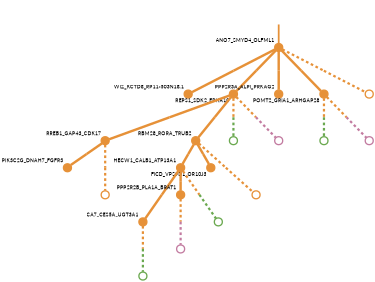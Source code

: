 strict digraph  {
graph[splines=false]; nodesep=0.7; rankdir=TB; ranksep=0.6; forcelabels=true; dpi=600; size=2.5;
0 [color="#e69138ff", fillcolor="#e69138ff", fixedsize=true, fontname=Lato, fontsize="12pt", height="0.25", label="", penwidth=3, shape=circle, style=filled, xlabel=ANO7_SMYD4_OLFML1];
2 [color="#e69138ff", fillcolor="#e69138ff", fixedsize=true, fontname=Lato, fontsize="12pt", height="0.25", label="", penwidth=3, shape=circle, style=filled, xlabel="WIZ_KCTD8_RP11-503N18.1"];
3 [color="#e69138ff", fillcolor="#e69138ff", fixedsize=true, fontname=Lato, fontsize="12pt", height="0.25", label="", penwidth=3, shape=circle, style=filled, xlabel=REPS1_SDK2_EPHA10];
5 [color="#e69138ff", fillcolor="#e69138ff", fixedsize=true, fontname=Lato, fontsize="12pt", height="0.25", label="", penwidth=3, shape=circle, style=filled, xlabel=PPP2R3A_ALPI_PRKAG2];
6 [color="#e69138ff", fillcolor="#e69138ff", fixedsize=true, fontname=Lato, fontsize="12pt", height="0.25", label="", penwidth=3, shape=circle, style=filled, xlabel=POMT2_GRIA1_ARHGAP28];
19 [color="#e69138ff", fillcolor="#e69138ff", fixedsize=true, fontname=Lato, fontsize="12pt", height="0.25", label="", penwidth=3, shape=circle, style=solid, xlabel=""];
1 [color="#e69138ff", fillcolor="#e69138ff", fixedsize=true, fontname=Lato, fontsize="12pt", height="0.25", label="", penwidth=3, shape=circle, style=filled, xlabel=RREB1_GAP43_CDK17];
9 [color="#e69138ff", fillcolor="#e69138ff", fixedsize=true, fontname=Lato, fontsize="12pt", height="0.25", label="", penwidth=3, shape=circle, style=filled, xlabel=PIK3C2G_DNAH7_FGFR3];
20 [color="#e69138ff", fillcolor="#e69138ff", fixedsize=true, fontname=Lato, fontsize="12pt", height="0.25", label="", penwidth=3, shape=circle, style=solid, xlabel=""];
4 [color="#e69138ff", fillcolor="#e69138ff", fixedsize=true, fontname=Lato, fontsize="12pt", height="0.25", label="", penwidth=3, shape=circle, style=filled, xlabel=RBM28_RORA_TRUB2];
12 [color="#6aa84fff", fillcolor="#6aa84fff", fixedsize=true, fontname=Lato, fontsize="12pt", height="0.25", label="", penwidth=3, shape=circle, style=solid, xlabel=""];
16 [color="#c27ba0ff", fillcolor="#c27ba0ff", fixedsize=true, fontname=Lato, fontsize="12pt", height="0.25", label="", penwidth=3, shape=circle, style=solid, xlabel=""];
8 [color="#e69138ff", fillcolor="#e69138ff", fixedsize=true, fontname=Lato, fontsize="12pt", height="0.25", label="", penwidth=3, shape=circle, style=filled, xlabel=HECW1_CALB1_ATP13A1];
10 [color="#e69138ff", fillcolor="#e69138ff", fixedsize=true, fontname=Lato, fontsize="12pt", height="0.25", label="", penwidth=3, shape=circle, style=filled, xlabel=FICD_VPS9D1_OR10J3];
21 [color="#e69138ff", fillcolor="#e69138ff", fixedsize=true, fontname=Lato, fontsize="12pt", height="0.25", label="", penwidth=3, shape=circle, style=solid, xlabel=""];
13 [color="#6aa84fff", fillcolor="#6aa84fff", fixedsize=true, fontname=Lato, fontsize="12pt", height="0.25", label="", penwidth=3, shape=circle, style=solid, xlabel=""];
17 [color="#c27ba0ff", fillcolor="#c27ba0ff", fixedsize=true, fontname=Lato, fontsize="12pt", height="0.25", label="", penwidth=3, shape=circle, style=solid, xlabel=""];
7 [color="#e69138ff", fillcolor="#e69138ff", fixedsize=true, fontname=Lato, fontsize="12pt", height="0.25", label="", penwidth=3, shape=circle, style=filled, xlabel=CA7_CES5A_UGT3A1];
14 [color="#6aa84fff", fillcolor="#6aa84fff", fixedsize=true, fontname=Lato, fontsize="12pt", height="0.25", label="", penwidth=3, shape=circle, style=solid, xlabel=""];
11 [color="#e69138ff", fillcolor="#e69138ff", fixedsize=true, fontname=Lato, fontsize="12pt", height="0.25", label="", penwidth=3, shape=circle, style=filled, xlabel=PPP2R2B_PLA1A_BRAT1];
15 [color="#6aa84fff", fillcolor="#6aa84fff", fixedsize=true, fontname=Lato, fontsize="12pt", height="0.25", label="", penwidth=3, shape=circle, style=solid, xlabel=""];
18 [color="#c27ba0ff", fillcolor="#c27ba0ff", fixedsize=true, fontname=Lato, fontsize="12pt", height="0.25", label="", penwidth=3, shape=circle, style=solid, xlabel=""];
normal [label="", penwidth=3, style=invis, xlabel=ANO7_SMYD4_OLFML1];
0 -> 2  [arrowsize=0, color="#e69138ff;0.5:#e69138ff", minlen="2.0", penwidth="5.5", style=solid];
0 -> 3  [arrowsize=0, color="#e69138ff;0.5:#e69138ff", minlen="2.0", penwidth="5.5", style=solid];
0 -> 5  [arrowsize=0, color="#e69138ff;0.5:#e69138ff", minlen="2.0", penwidth="5.5", style=solid];
0 -> 6  [arrowsize=0, color="#e69138ff;0.5:#e69138ff", minlen="2.0", penwidth="5.5", style=solid];
0 -> 19  [arrowsize=0, color="#e69138ff;0.5:#e69138ff", minlen="2.0", penwidth=5, style=dashed];
3 -> 1  [arrowsize=0, color="#e69138ff;0.5:#e69138ff", minlen="2.0", penwidth="5.5", style=solid];
3 -> 4  [arrowsize=0, color="#e69138ff;0.5:#e69138ff", minlen="2.0", penwidth="5.5", style=solid];
3 -> 12  [arrowsize=0, color="#e69138ff;0.5:#6aa84fff", minlen="2.0", penwidth=5, style=dashed];
3 -> 16  [arrowsize=0, color="#e69138ff;0.5:#c27ba0ff", minlen="2.0", penwidth=5, style=dashed];
6 -> 13  [arrowsize=0, color="#e69138ff;0.5:#6aa84fff", minlen="2.0", penwidth=5, style=dashed];
6 -> 17  [arrowsize=0, color="#e69138ff;0.5:#c27ba0ff", minlen="2.0", penwidth=5, style=dashed];
1 -> 9  [arrowsize=0, color="#e69138ff;0.5:#e69138ff", minlen="1.399999976158142", penwidth="5.5", style=solid];
1 -> 20  [arrowsize=0, color="#e69138ff;0.5:#e69138ff", minlen="2.0", penwidth=5, style=dashed];
4 -> 8  [arrowsize=0, color="#e69138ff;0.5:#e69138ff", minlen="1.399999976158142", penwidth="5.5", style=solid];
4 -> 10  [arrowsize=0, color="#e69138ff;0.5:#e69138ff", minlen="1.1999999284744263", penwidth="5.5", style=solid];
4 -> 21  [arrowsize=0, color="#e69138ff;0.5:#e69138ff", minlen="2.0", penwidth=5, style=dashed];
8 -> 7  [arrowsize=0, color="#e69138ff;0.5:#e69138ff", minlen="2.0", penwidth="5.5", style=solid];
8 -> 11  [arrowsize=0, color="#e69138ff;0.5:#e69138ff", minlen="1.0", penwidth="5.5", style=solid];
8 -> 15  [arrowsize=0, color="#e69138ff;0.5:#6aa84fff", minlen="2.0", penwidth=5, style=dashed];
7 -> 14  [arrowsize=0, color="#e69138ff;0.5:#6aa84fff", minlen="2.0", penwidth=5, style=dashed];
11 -> 18  [arrowsize=0, color="#e69138ff;0.5:#c27ba0ff", minlen="2.0", penwidth=5, style=dashed];
normal -> 0  [arrowsize=0, color="#e69138ff", label="", penwidth=4, style=solid];
}
